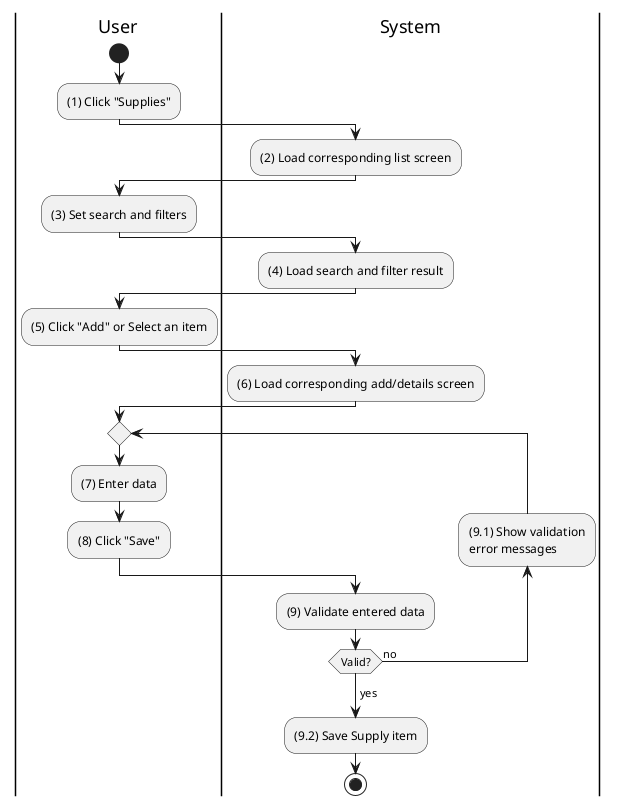 @startuml procurement-supply-manage
|u|User
|s|System

|u|
start
:(1) Click "Supplies";

|s|
:(2) Load corresponding list screen;

|u|
:(3) Set search and filters;

|s|
:(4) Load search and filter result;

|u|
:(5) Click "Add" or Select an item;

|s|
:(6) Load corresponding add/details screen;

|u|
repeat
    :(7) Enter data;
    :(8) Click "Save";

    |s|
    :(9) Validate entered data;
    backward:(9.1) Show validation
    error messages;
repeat while (Valid?) is (no)
->yes;
:(9.2) Save Supply item;
stop
@enduml